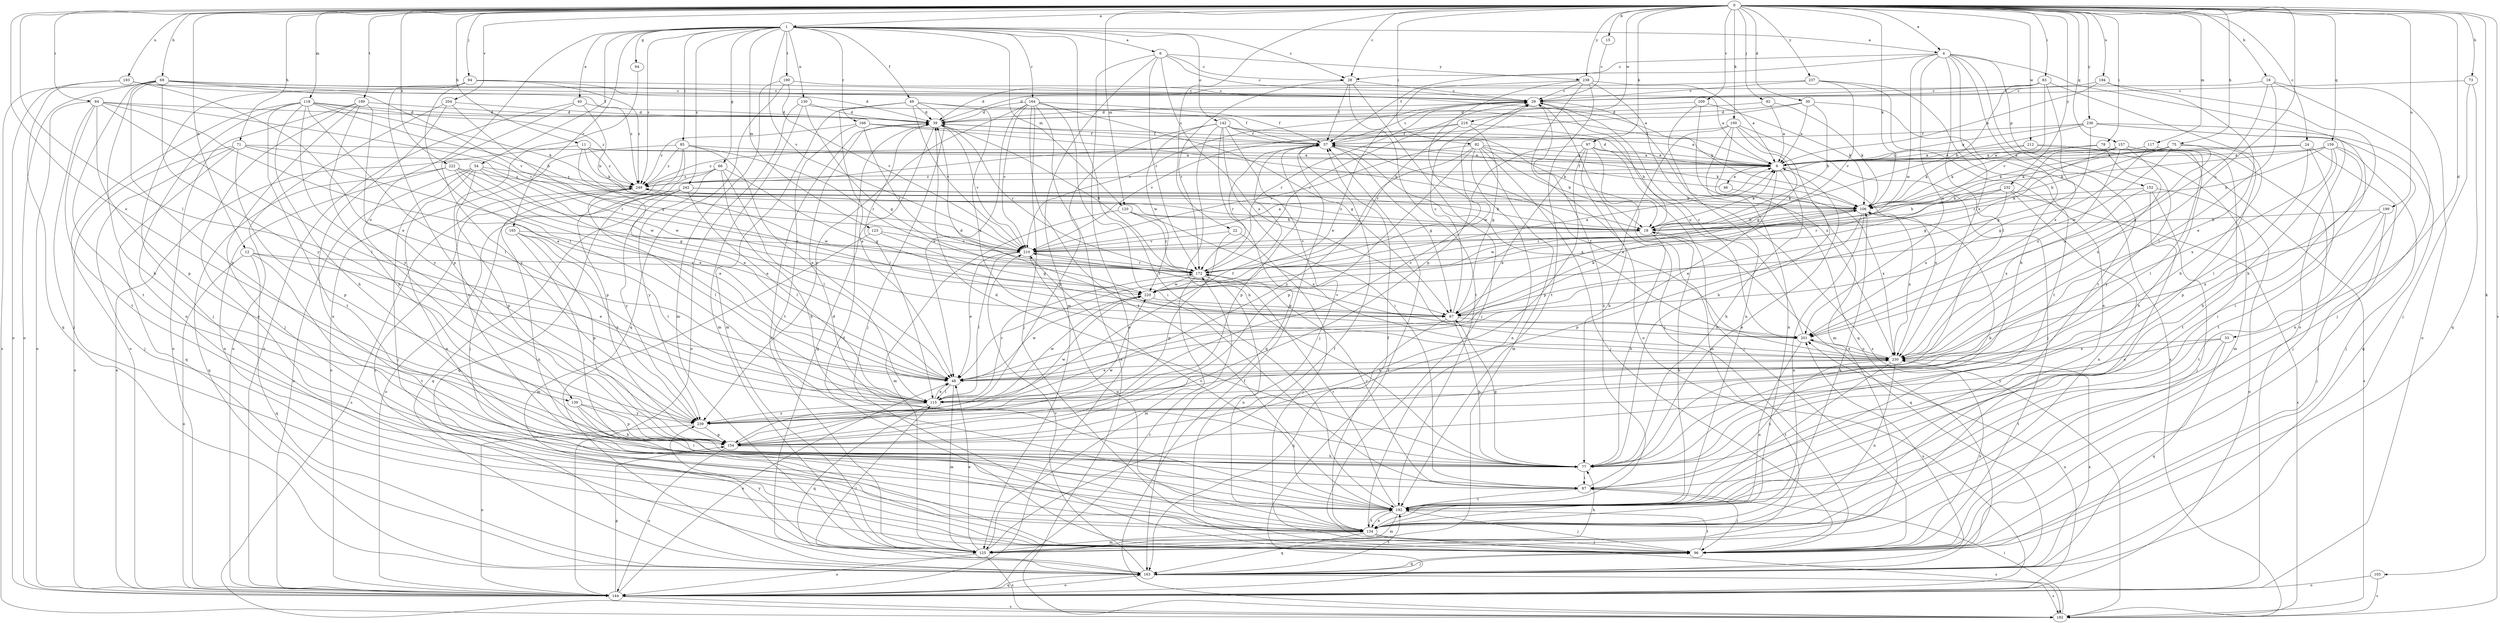 strict digraph  {
0;
1;
4;
6;
9;
11;
12;
15;
16;
18;
22;
24;
28;
29;
30;
33;
39;
40;
46;
48;
49;
54;
57;
64;
66;
67;
69;
71;
73;
75;
77;
78;
82;
83;
84;
85;
87;
92;
94;
96;
97;
100;
103;
106;
115;
117;
118;
120;
123;
125;
130;
134;
139;
142;
144;
152;
154;
157;
159;
163;
164;
165;
166;
172;
182;
189;
190;
192;
193;
194;
199;
201;
204;
209;
210;
212;
219;
220;
222;
230;
232;
236;
237;
238;
239;
242;
249;
0 -> 1  [label=a];
0 -> 4  [label=a];
0 -> 11  [label=b];
0 -> 12  [label=b];
0 -> 15  [label=b];
0 -> 16  [label=b];
0 -> 22  [label=c];
0 -> 24  [label=c];
0 -> 28  [label=c];
0 -> 30  [label=d];
0 -> 33  [label=d];
0 -> 69  [label=h];
0 -> 71  [label=h];
0 -> 73  [label=h];
0 -> 75  [label=h];
0 -> 78  [label=i];
0 -> 82  [label=i];
0 -> 83  [label=i];
0 -> 84  [label=i];
0 -> 92  [label=j];
0 -> 94  [label=j];
0 -> 97  [label=k];
0 -> 100  [label=k];
0 -> 103  [label=k];
0 -> 106  [label=k];
0 -> 115  [label=l];
0 -> 117  [label=m];
0 -> 118  [label=m];
0 -> 120  [label=m];
0 -> 139  [label=o];
0 -> 157  [label=q];
0 -> 159  [label=q];
0 -> 182  [label=s];
0 -> 189  [label=t];
0 -> 193  [label=u];
0 -> 194  [label=u];
0 -> 199  [label=u];
0 -> 201  [label=u];
0 -> 204  [label=v];
0 -> 209  [label=v];
0 -> 212  [label=w];
0 -> 219  [label=w];
0 -> 222  [label=x];
0 -> 232  [label=y];
0 -> 236  [label=y];
0 -> 237  [label=y];
0 -> 238  [label=y];
1 -> 4  [label=a];
1 -> 6  [label=a];
1 -> 28  [label=c];
1 -> 40  [label=e];
1 -> 49  [label=f];
1 -> 54  [label=f];
1 -> 64  [label=g];
1 -> 66  [label=g];
1 -> 85  [label=i];
1 -> 120  [label=m];
1 -> 123  [label=m];
1 -> 130  [label=n];
1 -> 139  [label=o];
1 -> 142  [label=o];
1 -> 164  [label=r];
1 -> 165  [label=r];
1 -> 166  [label=r];
1 -> 190  [label=t];
1 -> 192  [label=t];
1 -> 210  [label=v];
1 -> 242  [label=z];
1 -> 249  [label=z];
4 -> 28  [label=c];
4 -> 57  [label=f];
4 -> 77  [label=h];
4 -> 115  [label=l];
4 -> 144  [label=o];
4 -> 152  [label=p];
4 -> 192  [label=t];
4 -> 201  [label=u];
4 -> 220  [label=w];
4 -> 230  [label=x];
6 -> 28  [label=c];
6 -> 29  [label=c];
6 -> 125  [label=m];
6 -> 144  [label=o];
6 -> 172  [label=r];
6 -> 230  [label=x];
6 -> 238  [label=y];
9 -> 39  [label=d];
9 -> 46  [label=e];
9 -> 48  [label=e];
9 -> 77  [label=h];
9 -> 230  [label=x];
9 -> 249  [label=z];
11 -> 9  [label=a];
11 -> 48  [label=e];
11 -> 106  [label=k];
11 -> 144  [label=o];
11 -> 249  [label=z];
12 -> 48  [label=e];
12 -> 144  [label=o];
12 -> 163  [label=q];
12 -> 172  [label=r];
12 -> 192  [label=t];
15 -> 29  [label=c];
16 -> 29  [label=c];
16 -> 96  [label=j];
16 -> 115  [label=l];
16 -> 144  [label=o];
16 -> 230  [label=x];
18 -> 9  [label=a];
18 -> 77  [label=h];
18 -> 163  [label=q];
18 -> 210  [label=v];
18 -> 249  [label=z];
22 -> 96  [label=j];
22 -> 154  [label=p];
22 -> 210  [label=v];
24 -> 9  [label=a];
24 -> 96  [label=j];
24 -> 106  [label=k];
24 -> 115  [label=l];
24 -> 192  [label=t];
28 -> 29  [label=c];
28 -> 57  [label=f];
28 -> 96  [label=j];
28 -> 172  [label=r];
28 -> 192  [label=t];
29 -> 39  [label=d];
29 -> 96  [label=j];
29 -> 172  [label=r];
29 -> 201  [label=u];
29 -> 210  [label=v];
29 -> 230  [label=x];
30 -> 9  [label=a];
30 -> 18  [label=b];
30 -> 39  [label=d];
30 -> 182  [label=s];
30 -> 249  [label=z];
33 -> 163  [label=q];
33 -> 192  [label=t];
33 -> 230  [label=x];
33 -> 239  [label=y];
39 -> 57  [label=f];
39 -> 115  [label=l];
39 -> 163  [label=q];
39 -> 172  [label=r];
39 -> 210  [label=v];
40 -> 18  [label=b];
40 -> 39  [label=d];
40 -> 144  [label=o];
40 -> 239  [label=y];
46 -> 57  [label=f];
46 -> 230  [label=x];
48 -> 115  [label=l];
48 -> 125  [label=m];
48 -> 220  [label=w];
48 -> 230  [label=x];
49 -> 39  [label=d];
49 -> 48  [label=e];
49 -> 57  [label=f];
49 -> 96  [label=j];
49 -> 125  [label=m];
49 -> 210  [label=v];
49 -> 230  [label=x];
54 -> 48  [label=e];
54 -> 96  [label=j];
54 -> 134  [label=n];
54 -> 144  [label=o];
54 -> 154  [label=p];
54 -> 220  [label=w];
54 -> 249  [label=z];
57 -> 9  [label=a];
57 -> 29  [label=c];
57 -> 67  [label=g];
57 -> 154  [label=p];
57 -> 172  [label=r];
57 -> 230  [label=x];
57 -> 249  [label=z];
64 -> 134  [label=n];
66 -> 67  [label=g];
66 -> 77  [label=h];
66 -> 115  [label=l];
66 -> 163  [label=q];
66 -> 239  [label=y];
66 -> 249  [label=z];
67 -> 29  [label=c];
67 -> 77  [label=h];
67 -> 106  [label=k];
67 -> 163  [label=q];
67 -> 201  [label=u];
69 -> 9  [label=a];
69 -> 29  [label=c];
69 -> 77  [label=h];
69 -> 144  [label=o];
69 -> 154  [label=p];
69 -> 182  [label=s];
69 -> 192  [label=t];
69 -> 210  [label=v];
69 -> 239  [label=y];
69 -> 249  [label=z];
71 -> 9  [label=a];
71 -> 48  [label=e];
71 -> 96  [label=j];
71 -> 144  [label=o];
71 -> 154  [label=p];
71 -> 163  [label=q];
71 -> 172  [label=r];
73 -> 29  [label=c];
73 -> 96  [label=j];
73 -> 163  [label=q];
75 -> 9  [label=a];
75 -> 18  [label=b];
75 -> 106  [label=k];
75 -> 154  [label=p];
75 -> 201  [label=u];
75 -> 220  [label=w];
77 -> 39  [label=d];
77 -> 67  [label=g];
77 -> 87  [label=i];
77 -> 106  [label=k];
78 -> 9  [label=a];
78 -> 106  [label=k];
78 -> 115  [label=l];
78 -> 230  [label=x];
82 -> 9  [label=a];
82 -> 18  [label=b];
82 -> 96  [label=j];
82 -> 106  [label=k];
82 -> 125  [label=m];
82 -> 134  [label=n];
82 -> 154  [label=p];
82 -> 210  [label=v];
82 -> 239  [label=y];
83 -> 18  [label=b];
83 -> 29  [label=c];
83 -> 39  [label=d];
83 -> 77  [label=h];
83 -> 210  [label=v];
83 -> 230  [label=x];
84 -> 39  [label=d];
84 -> 48  [label=e];
84 -> 96  [label=j];
84 -> 115  [label=l];
84 -> 144  [label=o];
84 -> 154  [label=p];
84 -> 192  [label=t];
84 -> 210  [label=v];
85 -> 9  [label=a];
85 -> 48  [label=e];
85 -> 96  [label=j];
85 -> 144  [label=o];
85 -> 154  [label=p];
85 -> 172  [label=r];
85 -> 249  [label=z];
87 -> 9  [label=a];
87 -> 96  [label=j];
87 -> 172  [label=r];
87 -> 192  [label=t];
87 -> 230  [label=x];
92 -> 9  [label=a];
92 -> 39  [label=d];
92 -> 106  [label=k];
94 -> 29  [label=c];
94 -> 39  [label=d];
94 -> 96  [label=j];
94 -> 115  [label=l];
94 -> 154  [label=p];
94 -> 249  [label=z];
96 -> 39  [label=d];
96 -> 163  [label=q];
96 -> 192  [label=t];
96 -> 230  [label=x];
97 -> 9  [label=a];
97 -> 48  [label=e];
97 -> 77  [label=h];
97 -> 96  [label=j];
97 -> 125  [label=m];
97 -> 154  [label=p];
97 -> 220  [label=w];
100 -> 48  [label=e];
100 -> 57  [label=f];
100 -> 67  [label=g];
100 -> 77  [label=h];
100 -> 96  [label=j];
100 -> 125  [label=m];
100 -> 134  [label=n];
103 -> 144  [label=o];
103 -> 182  [label=s];
106 -> 18  [label=b];
106 -> 134  [label=n];
106 -> 154  [label=p];
106 -> 172  [label=r];
106 -> 220  [label=w];
106 -> 230  [label=x];
115 -> 48  [label=e];
115 -> 57  [label=f];
115 -> 163  [label=q];
115 -> 172  [label=r];
115 -> 220  [label=w];
115 -> 239  [label=y];
117 -> 9  [label=a];
117 -> 67  [label=g];
117 -> 96  [label=j];
118 -> 18  [label=b];
118 -> 39  [label=d];
118 -> 77  [label=h];
118 -> 106  [label=k];
118 -> 115  [label=l];
118 -> 134  [label=n];
118 -> 144  [label=o];
118 -> 192  [label=t];
118 -> 239  [label=y];
118 -> 249  [label=z];
120 -> 18  [label=b];
120 -> 125  [label=m];
120 -> 172  [label=r];
120 -> 230  [label=x];
123 -> 67  [label=g];
123 -> 125  [label=m];
123 -> 210  [label=v];
125 -> 39  [label=d];
125 -> 48  [label=e];
125 -> 57  [label=f];
125 -> 77  [label=h];
125 -> 144  [label=o];
125 -> 182  [label=s];
125 -> 239  [label=y];
125 -> 249  [label=z];
130 -> 39  [label=d];
130 -> 67  [label=g];
130 -> 106  [label=k];
130 -> 125  [label=m];
130 -> 144  [label=o];
134 -> 57  [label=f];
134 -> 96  [label=j];
134 -> 106  [label=k];
134 -> 125  [label=m];
134 -> 163  [label=q];
134 -> 182  [label=s];
134 -> 192  [label=t];
139 -> 77  [label=h];
139 -> 87  [label=i];
139 -> 154  [label=p];
139 -> 239  [label=y];
142 -> 9  [label=a];
142 -> 18  [label=b];
142 -> 57  [label=f];
142 -> 77  [label=h];
142 -> 87  [label=i];
142 -> 96  [label=j];
142 -> 154  [label=p];
142 -> 163  [label=q];
142 -> 220  [label=w];
144 -> 48  [label=e];
144 -> 57  [label=f];
144 -> 154  [label=p];
144 -> 163  [label=q];
144 -> 172  [label=r];
144 -> 182  [label=s];
144 -> 201  [label=u];
152 -> 96  [label=j];
152 -> 106  [label=k];
152 -> 134  [label=n];
152 -> 144  [label=o];
152 -> 230  [label=x];
154 -> 77  [label=h];
154 -> 144  [label=o];
154 -> 220  [label=w];
157 -> 9  [label=a];
157 -> 67  [label=g];
157 -> 77  [label=h];
157 -> 172  [label=r];
157 -> 192  [label=t];
157 -> 201  [label=u];
157 -> 239  [label=y];
159 -> 9  [label=a];
159 -> 18  [label=b];
159 -> 77  [label=h];
159 -> 87  [label=i];
159 -> 96  [label=j];
159 -> 106  [label=k];
159 -> 230  [label=x];
163 -> 96  [label=j];
163 -> 115  [label=l];
163 -> 144  [label=o];
163 -> 182  [label=s];
163 -> 192  [label=t];
163 -> 201  [label=u];
163 -> 210  [label=v];
163 -> 230  [label=x];
164 -> 39  [label=d];
164 -> 48  [label=e];
164 -> 57  [label=f];
164 -> 67  [label=g];
164 -> 87  [label=i];
164 -> 96  [label=j];
164 -> 182  [label=s];
164 -> 192  [label=t];
164 -> 210  [label=v];
164 -> 239  [label=y];
165 -> 87  [label=i];
165 -> 115  [label=l];
165 -> 154  [label=p];
165 -> 210  [label=v];
165 -> 239  [label=y];
166 -> 18  [label=b];
166 -> 57  [label=f];
166 -> 172  [label=r];
166 -> 192  [label=t];
166 -> 249  [label=z];
172 -> 9  [label=a];
172 -> 29  [label=c];
172 -> 39  [label=d];
172 -> 125  [label=m];
172 -> 134  [label=n];
172 -> 220  [label=w];
182 -> 57  [label=f];
182 -> 87  [label=i];
189 -> 39  [label=d];
189 -> 77  [label=h];
189 -> 96  [label=j];
189 -> 134  [label=n];
189 -> 144  [label=o];
189 -> 239  [label=y];
190 -> 29  [label=c];
190 -> 125  [label=m];
190 -> 163  [label=q];
190 -> 210  [label=v];
192 -> 18  [label=b];
192 -> 29  [label=c];
192 -> 39  [label=d];
192 -> 96  [label=j];
192 -> 125  [label=m];
192 -> 134  [label=n];
192 -> 172  [label=r];
192 -> 210  [label=v];
193 -> 9  [label=a];
193 -> 29  [label=c];
193 -> 48  [label=e];
193 -> 144  [label=o];
193 -> 163  [label=q];
194 -> 9  [label=a];
194 -> 29  [label=c];
194 -> 48  [label=e];
194 -> 77  [label=h];
199 -> 18  [label=b];
199 -> 96  [label=j];
199 -> 192  [label=t];
199 -> 230  [label=x];
201 -> 29  [label=c];
201 -> 39  [label=d];
201 -> 57  [label=f];
201 -> 134  [label=n];
201 -> 210  [label=v];
201 -> 230  [label=x];
204 -> 39  [label=d];
204 -> 67  [label=g];
204 -> 134  [label=n];
204 -> 144  [label=o];
209 -> 39  [label=d];
209 -> 106  [label=k];
209 -> 134  [label=n];
209 -> 163  [label=q];
210 -> 9  [label=a];
210 -> 48  [label=e];
210 -> 115  [label=l];
210 -> 134  [label=n];
210 -> 172  [label=r];
212 -> 9  [label=a];
212 -> 106  [label=k];
212 -> 125  [label=m];
212 -> 182  [label=s];
219 -> 18  [label=b];
219 -> 57  [label=f];
219 -> 67  [label=g];
219 -> 172  [label=r];
219 -> 210  [label=v];
220 -> 67  [label=g];
222 -> 48  [label=e];
222 -> 67  [label=g];
222 -> 134  [label=n];
222 -> 163  [label=q];
222 -> 220  [label=w];
222 -> 249  [label=z];
230 -> 48  [label=e];
230 -> 134  [label=n];
230 -> 192  [label=t];
230 -> 201  [label=u];
232 -> 18  [label=b];
232 -> 106  [label=k];
232 -> 134  [label=n];
232 -> 172  [label=r];
232 -> 182  [label=s];
232 -> 201  [label=u];
236 -> 9  [label=a];
236 -> 57  [label=f];
236 -> 67  [label=g];
236 -> 87  [label=i];
236 -> 134  [label=n];
236 -> 163  [label=q];
236 -> 249  [label=z];
237 -> 29  [label=c];
237 -> 39  [label=d];
237 -> 134  [label=n];
237 -> 192  [label=t];
237 -> 210  [label=v];
238 -> 9  [label=a];
238 -> 29  [label=c];
238 -> 48  [label=e];
238 -> 144  [label=o];
238 -> 154  [label=p];
238 -> 182  [label=s];
238 -> 192  [label=t];
239 -> 29  [label=c];
239 -> 144  [label=o];
239 -> 154  [label=p];
239 -> 220  [label=w];
242 -> 18  [label=b];
242 -> 106  [label=k];
242 -> 115  [label=l];
242 -> 144  [label=o];
242 -> 163  [label=q];
242 -> 239  [label=y];
249 -> 106  [label=k];
249 -> 115  [label=l];
249 -> 134  [label=n];
249 -> 182  [label=s];
249 -> 220  [label=w];
}
